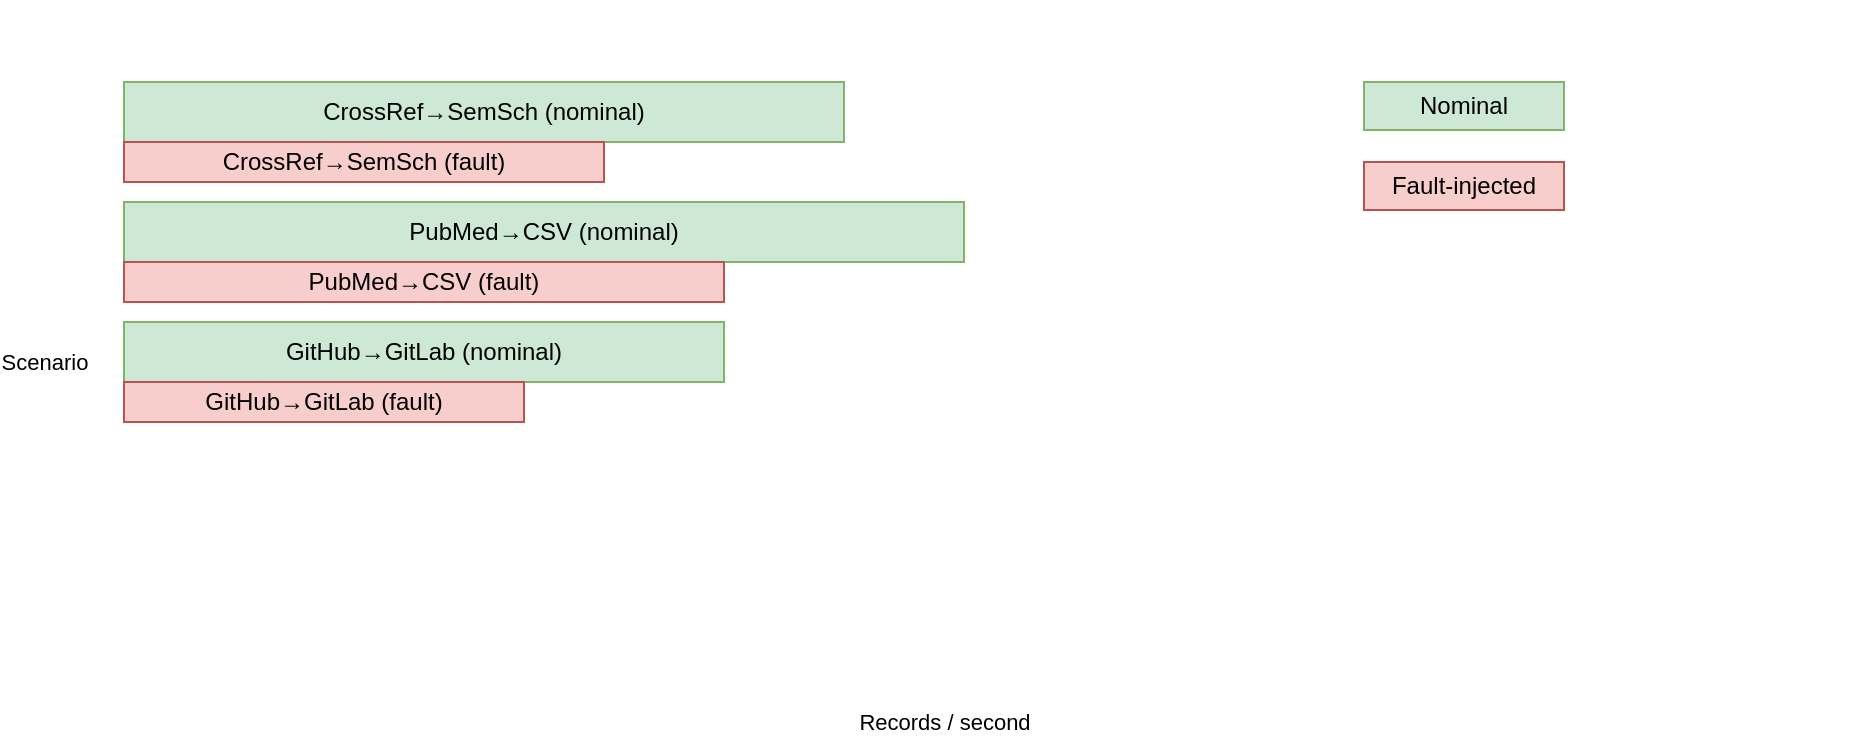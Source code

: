 <mxfile version="22.0.8">
  <diagram id="bench-04" name="Benchmarks">
    <mxGraphModel dx="1200" dy="800" grid="1" gridSize="10" guides="1" tooltips="1" connect="1" arrows="1" page="1" pageScale="1" pageWidth="1600" pageHeight="1000">
      <root>
        <mxCell id="0"/>
        <mxCell id="1" parent="0"/>

        <!-- Axes -->
        <mxCell id="xaxis" value="Records / second" style="shape=line;html=1;strokeColor=#666666;endArrow=block;endFill=1" edge="1" parent="1">
          <mxGeometry x="160" y="520" width="900" height="0" relative="0" as="geometry">
            <mxPoint x="160" y="520" as="sourcePoint"/>
            <mxPoint x="1060" y="520" as="targetPoint"/>
          </mxGeometry>
        </mxCell>
        <mxCell id="yaxis" value="Scenario" style="shape=line;html=1;strokeColor=#666666;endArrow=block;endFill=1" edge="1" parent="1">
          <mxGeometry x="160" y="160" width="0" height="360" relative="0" as="geometry">
            <mxPoint x="160" y="520" as="sourcePoint"/>
            <mxPoint x="160" y="160" as="targetPoint"/>
          </mxGeometry>
        </mxCell>

        <!-- Bars (nominal) -->
        <mxCell id="bar1" value="CrossRef→SemSch (nominal)" style="shape=rectangle;whiteSpace=wrap;html=1;fillColor=#cde9d5;strokeColor=#82b366" vertex="1" parent="1">
          <mxGeometry x="200" y="200" width="360" height="30" as="geometry"/>
        </mxCell>
        <mxCell id="bar2" value="PubMed→CSV (nominal)" style="shape=rectangle;whiteSpace=wrap;html=1;fillColor=#cde9d5;strokeColor=#82b366" vertex="1" parent="1">
          <mxGeometry x="200" y="260" width="420" height="30" as="geometry"/>
        </mxCell>
        <mxCell id="bar3" value="GitHub→GitLab (nominal)" style="shape=rectangle;whiteSpace=wrap;html=1;fillColor=#cde9d5;strokeColor=#82b366" vertex="1" parent="1">
          <mxGeometry x="200" y="320" width="300" height="30" as="geometry"/>
        </mxCell>

        <!-- Bars (fault-injected) -->
        <mxCell id="bar1f" value="CrossRef→SemSch (fault)" style="shape=rectangle;whiteSpace=wrap;html=1;fillColor=#f8cecc;strokeColor=#b85450" vertex="1" parent="1">
          <mxGeometry x="200" y="230" width="240" height="20" as="geometry"/>
        </mxCell>
        <mxCell id="bar2f" value="PubMed→CSV (fault)" style="shape=rectangle;whiteSpace=wrap;html=1;fillColor=#f8cecc;strokeColor=#b85450" vertex="1" parent="1">
          <mxGeometry x="200" y="290" width="300" height="20" as="geometry"/>
        </mxCell>
        <mxCell id="bar3f" value="GitHub→GitLab (fault)" style="shape=rectangle;whiteSpace=wrap;html=1;fillColor=#f8cecc;strokeColor=#b85450" vertex="1" parent="1">
          <mxGeometry x="200" y="350" width="200" height="20" as="geometry"/>
        </mxCell>

        <!-- Legend -->
        <mxCell id="leg1" value="Nominal" style="shape=rectangle;whiteSpace=wrap;html=1;fillColor=#cde9d5;strokeColor=#82b366" vertex="1" parent="1">
          <mxGeometry x="820" y="200" width="100" height="24" as="geometry"/>
        </mxCell>
        <mxCell id="leg2" value="Fault-injected" style="shape=rectangle;whiteSpace=wrap;html=1;fillColor=#f8cecc;strokeColor=#b85450" vertex="1" parent="1">
          <mxGeometry x="820" y="240" width="100" height="24" as="geometry"/>
        </mxCell>

      </root>
    </mxGraphModel>
  </diagram>
</mxfile>


